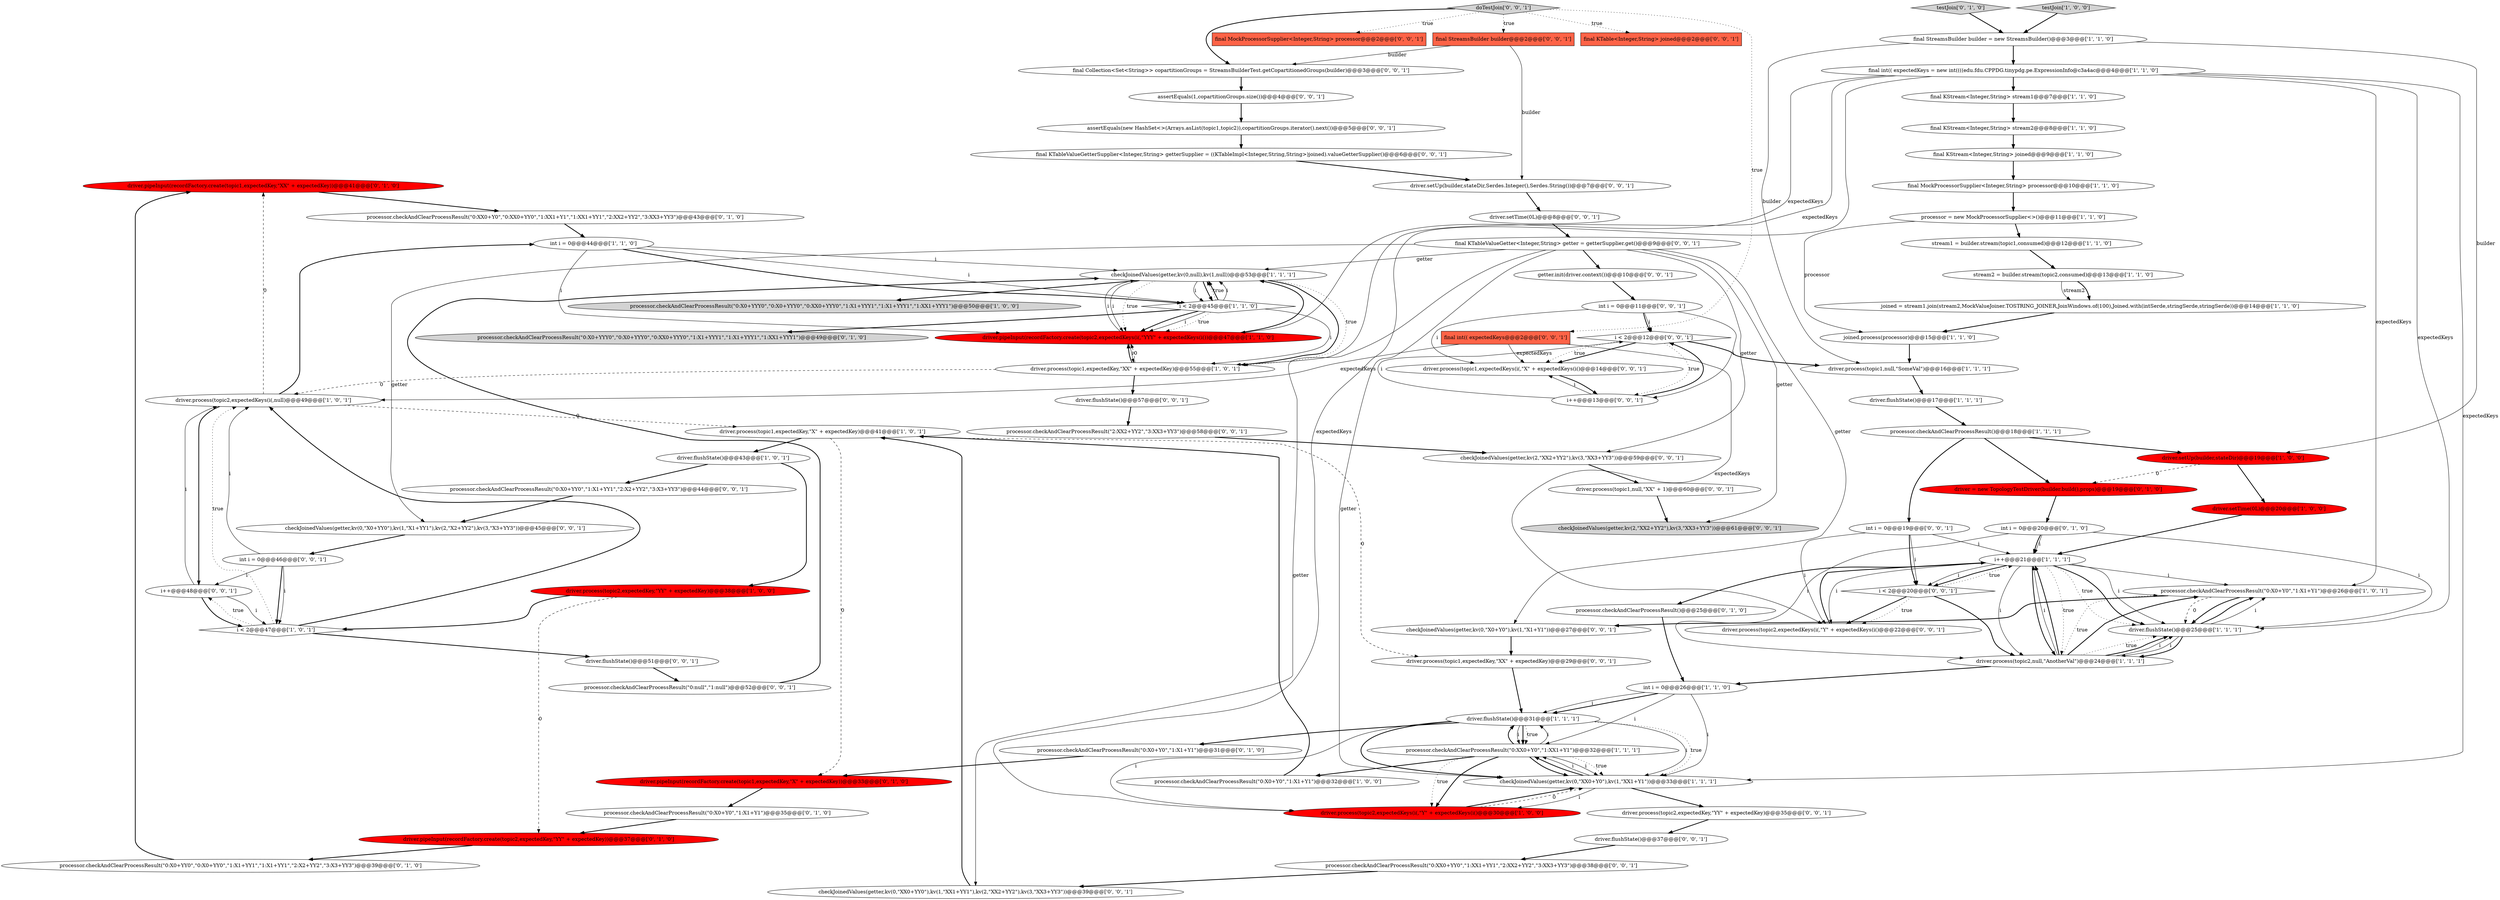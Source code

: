 digraph {
48 [style = filled, label = "driver.pipeInput(recordFactory.create(topic1,expectedKey,\"XX\" + expectedKey))@@@41@@@['0', '1', '0']", fillcolor = red, shape = ellipse image = "AAA1AAABBB2BBB"];
85 [style = filled, label = "final MockProcessorSupplier<Integer,String> processor@@@2@@@['0', '0', '1']", fillcolor = tomato, shape = box image = "AAA0AAABBB3BBB"];
62 [style = filled, label = "final KTableValueGetter<Integer,String> getter = getterSupplier.get()@@@9@@@['0', '0', '1']", fillcolor = white, shape = ellipse image = "AAA0AAABBB3BBB"];
38 [style = filled, label = "driver.pipeInput(recordFactory.create(topic1,expectedKey,\"X\" + expectedKey))@@@33@@@['0', '1', '0']", fillcolor = red, shape = ellipse image = "AAA1AAABBB2BBB"];
84 [style = filled, label = "final StreamsBuilder builder@@@2@@@['0', '0', '1']", fillcolor = tomato, shape = box image = "AAA0AAABBB3BBB"];
77 [style = filled, label = "i < 2@@@12@@@['0', '0', '1']", fillcolor = white, shape = diamond image = "AAA0AAABBB3BBB"];
30 [style = filled, label = "stream2 = builder.stream(topic2,consumed)@@@13@@@['1', '1', '0']", fillcolor = white, shape = ellipse image = "AAA0AAABBB1BBB"];
81 [style = filled, label = "int i = 0@@@19@@@['0', '0', '1']", fillcolor = white, shape = ellipse image = "AAA0AAABBB3BBB"];
63 [style = filled, label = "final KTable<Integer,String> joined@@@2@@@['0', '0', '1']", fillcolor = tomato, shape = box image = "AAA0AAABBB3BBB"];
50 [style = filled, label = "checkJoinedValues(getter,kv(0,\"XX0+YY0\"),kv(1,\"XX1+YY1\"),kv(2,\"XX2+YY2\"),kv(3,\"XX3+YY3\"))@@@39@@@['0', '0', '1']", fillcolor = white, shape = ellipse image = "AAA0AAABBB3BBB"];
61 [style = filled, label = "assertEquals(1,copartitionGroups.size())@@@4@@@['0', '0', '1']", fillcolor = white, shape = ellipse image = "AAA0AAABBB3BBB"];
34 [style = filled, label = "final MockProcessorSupplier<Integer,String> processor@@@10@@@['1', '1', '0']", fillcolor = white, shape = ellipse image = "AAA0AAABBB1BBB"];
51 [style = filled, label = "processor.checkAndClearProcessResult(\"0:null\",\"1:null\")@@@52@@@['0', '0', '1']", fillcolor = white, shape = ellipse image = "AAA0AAABBB3BBB"];
83 [style = filled, label = "driver.process(topic2,expectedKey,\"YY\" + expectedKey)@@@35@@@['0', '0', '1']", fillcolor = white, shape = ellipse image = "AAA0AAABBB3BBB"];
43 [style = filled, label = "processor.checkAndClearProcessResult(\"0:X0+YY0\",\"0:X0+YY0\",\"1:X1+YY1\",\"1:X1+YY1\",\"2:X2+YY2\",\"3:X3+YY3\")@@@39@@@['0', '1', '0']", fillcolor = white, shape = ellipse image = "AAA0AAABBB2BBB"];
11 [style = filled, label = "driver.flushState()@@@43@@@['1', '0', '1']", fillcolor = white, shape = ellipse image = "AAA0AAABBB1BBB"];
4 [style = filled, label = "stream1 = builder.stream(topic1,consumed)@@@12@@@['1', '1', '0']", fillcolor = white, shape = ellipse image = "AAA0AAABBB1BBB"];
74 [style = filled, label = "driver.process(topic1,expectedKeys(i(,\"X\" + expectedKeys(i()@@@14@@@['0', '0', '1']", fillcolor = white, shape = ellipse image = "AAA0AAABBB3BBB"];
24 [style = filled, label = "processor.checkAndClearProcessResult(\"0:X0+YYY0\",\"0:X0+YYY0\",\"0:XX0+YYY0\",\"1:X1+YYY1\",\"1:X1+YYY1\",\"1:XX1+YYY1\")@@@50@@@['1', '0', '0']", fillcolor = lightgray, shape = ellipse image = "AAA0AAABBB1BBB"];
3 [style = filled, label = "i < 2@@@47@@@['1', '0', '1']", fillcolor = white, shape = diamond image = "AAA0AAABBB1BBB"];
44 [style = filled, label = "int i = 0@@@20@@@['0', '1', '0']", fillcolor = white, shape = ellipse image = "AAA0AAABBB2BBB"];
46 [style = filled, label = "processor.checkAndClearProcessResult(\"0:XX0+Y0\",\"0:XX0+YY0\",\"1:XX1+Y1\",\"1:XX1+YY1\",\"2:XX2+YY2\",\"3:XX3+YY3\")@@@43@@@['0', '1', '0']", fillcolor = white, shape = ellipse image = "AAA0AAABBB2BBB"];
58 [style = filled, label = "processor.checkAndClearProcessResult(\"0:XX0+YY0\",\"1:XX1+YY1\",\"2:XX2+YY2\",\"3:XX3+YY3\")@@@38@@@['0', '0', '1']", fillcolor = white, shape = ellipse image = "AAA0AAABBB3BBB"];
10 [style = filled, label = "driver.process(topic2,expectedKeys(i(,null)@@@49@@@['1', '0', '1']", fillcolor = white, shape = ellipse image = "AAA0AAABBB1BBB"];
7 [style = filled, label = "processor.checkAndClearProcessResult()@@@18@@@['1', '1', '1']", fillcolor = white, shape = ellipse image = "AAA0AAABBB1BBB"];
65 [style = filled, label = "driver.setTime(0L)@@@8@@@['0', '0', '1']", fillcolor = white, shape = ellipse image = "AAA0AAABBB3BBB"];
32 [style = filled, label = "checkJoinedValues(getter,kv(0,null),kv(1,null))@@@53@@@['1', '1', '1']", fillcolor = white, shape = ellipse image = "AAA0AAABBB1BBB"];
40 [style = filled, label = "testJoin['0', '1', '0']", fillcolor = lightgray, shape = diamond image = "AAA0AAABBB2BBB"];
39 [style = filled, label = "processor.checkAndClearProcessResult()@@@25@@@['0', '1', '0']", fillcolor = white, shape = ellipse image = "AAA0AAABBB2BBB"];
79 [style = filled, label = "checkJoinedValues(getter,kv(2,\"XX2+YY2\"),kv(3,\"XX3+YY3\"))@@@59@@@['0', '0', '1']", fillcolor = white, shape = ellipse image = "AAA0AAABBB3BBB"];
72 [style = filled, label = "getter.init(driver.context())@@@10@@@['0', '0', '1']", fillcolor = white, shape = ellipse image = "AAA0AAABBB3BBB"];
31 [style = filled, label = "driver.flushState()@@@31@@@['1', '1', '1']", fillcolor = white, shape = ellipse image = "AAA0AAABBB1BBB"];
16 [style = filled, label = "final KStream<Integer,String> joined@@@9@@@['1', '1', '0']", fillcolor = white, shape = ellipse image = "AAA0AAABBB1BBB"];
35 [style = filled, label = "processor.checkAndClearProcessResult(\"0:X0+Y0\",\"1:X1+Y1\")@@@26@@@['1', '0', '1']", fillcolor = white, shape = ellipse image = "AAA0AAABBB1BBB"];
37 [style = filled, label = "driver.process(topic1,expectedKey,\"X\" + expectedKey)@@@41@@@['1', '0', '1']", fillcolor = white, shape = ellipse image = "AAA0AAABBB1BBB"];
69 [style = filled, label = "int i = 0@@@46@@@['0', '0', '1']", fillcolor = white, shape = ellipse image = "AAA0AAABBB3BBB"];
49 [style = filled, label = "processor.checkAndClearProcessResult(\"0:X0+Y0\",\"1:X1+Y1\")@@@35@@@['0', '1', '0']", fillcolor = white, shape = ellipse image = "AAA0AAABBB2BBB"];
21 [style = filled, label = "final int(( expectedKeys = new int((((edu.fdu.CPPDG.tinypdg.pe.ExpressionInfo@c3a4ac@@@4@@@['1', '1', '0']", fillcolor = white, shape = ellipse image = "AAA0AAABBB1BBB"];
12 [style = filled, label = "joined = stream1.join(stream2,MockValueJoiner.TOSTRING_JOINER,JoinWindows.of(100),Joined.with(intSerde,stringSerde,stringSerde))@@@14@@@['1', '1', '0']", fillcolor = white, shape = ellipse image = "AAA0AAABBB1BBB"];
55 [style = filled, label = "driver.setUp(builder,stateDir,Serdes.Integer(),Serdes.String())@@@7@@@['0', '0', '1']", fillcolor = white, shape = ellipse image = "AAA0AAABBB3BBB"];
13 [style = filled, label = "processor.checkAndClearProcessResult(\"0:XX0+Y0\",\"1:XX1+Y1\")@@@32@@@['1', '1', '1']", fillcolor = white, shape = ellipse image = "AAA0AAABBB1BBB"];
60 [style = filled, label = "final Collection<Set<String>> copartitionGroups = StreamsBuilderTest.getCopartitionedGroups(builder)@@@3@@@['0', '0', '1']", fillcolor = white, shape = ellipse image = "AAA0AAABBB3BBB"];
8 [style = filled, label = "driver.process(topic2,expectedKey,\"YY\" + expectedKey)@@@38@@@['1', '0', '0']", fillcolor = red, shape = ellipse image = "AAA1AAABBB1BBB"];
9 [style = filled, label = "int i = 0@@@44@@@['1', '1', '0']", fillcolor = white, shape = ellipse image = "AAA0AAABBB1BBB"];
53 [style = filled, label = "int i = 0@@@11@@@['0', '0', '1']", fillcolor = white, shape = ellipse image = "AAA0AAABBB3BBB"];
56 [style = filled, label = "driver.flushState()@@@51@@@['0', '0', '1']", fillcolor = white, shape = ellipse image = "AAA0AAABBB3BBB"];
22 [style = filled, label = "final StreamsBuilder builder = new StreamsBuilder()@@@3@@@['1', '1', '0']", fillcolor = white, shape = ellipse image = "AAA0AAABBB1BBB"];
45 [style = filled, label = "processor.checkAndClearProcessResult(\"0:X0+Y0\",\"1:X1+Y1\")@@@31@@@['0', '1', '0']", fillcolor = white, shape = ellipse image = "AAA0AAABBB2BBB"];
23 [style = filled, label = "driver.flushState()@@@25@@@['1', '1', '1']", fillcolor = white, shape = ellipse image = "AAA0AAABBB1BBB"];
57 [style = filled, label = "final KTableValueGetterSupplier<Integer,String> getterSupplier = ((KTableImpl<Integer,String,String>)joined).valueGetterSupplier()@@@6@@@['0', '0', '1']", fillcolor = white, shape = ellipse image = "AAA0AAABBB3BBB"];
2 [style = filled, label = "processor.checkAndClearProcessResult(\"0:X0+Y0\",\"1:X1+Y1\")@@@32@@@['1', '0', '0']", fillcolor = white, shape = ellipse image = "AAA0AAABBB1BBB"];
27 [style = filled, label = "driver.process(topic2,expectedKeys(i(,\"Y\" + expectedKeys(i()@@@30@@@['1', '0', '0']", fillcolor = red, shape = ellipse image = "AAA1AAABBB1BBB"];
5 [style = filled, label = "driver.pipeInput(recordFactory.create(topic2,expectedKeys(i(,\"YYY\" + expectedKeys(i())@@@47@@@['1', '1', '0']", fillcolor = red, shape = ellipse image = "AAA1AAABBB1BBB"];
28 [style = filled, label = "i++@@@21@@@['1', '1', '1']", fillcolor = white, shape = ellipse image = "AAA0AAABBB1BBB"];
86 [style = filled, label = "checkJoinedValues(getter,kv(2,\"XX2+YY2\"),kv(3,\"XX3+YY3\"))@@@61@@@['0', '0', '1']", fillcolor = lightgray, shape = ellipse image = "AAA0AAABBB3BBB"];
64 [style = filled, label = "checkJoinedValues(getter,kv(0,\"X0+Y0\"),kv(1,\"X1+Y1\"))@@@27@@@['0', '0', '1']", fillcolor = white, shape = ellipse image = "AAA0AAABBB3BBB"];
66 [style = filled, label = "doTestJoin['0', '0', '1']", fillcolor = lightgray, shape = diamond image = "AAA0AAABBB3BBB"];
41 [style = filled, label = "driver = new TopologyTestDriver(builder.build(),props)@@@19@@@['0', '1', '0']", fillcolor = red, shape = ellipse image = "AAA1AAABBB2BBB"];
0 [style = filled, label = "testJoin['1', '0', '0']", fillcolor = lightgray, shape = diamond image = "AAA0AAABBB1BBB"];
19 [style = filled, label = "final KStream<Integer,String> stream1@@@7@@@['1', '1', '0']", fillcolor = white, shape = ellipse image = "AAA0AAABBB1BBB"];
78 [style = filled, label = "driver.process(topic1,expectedKey,\"XX\" + expectedKey)@@@29@@@['0', '0', '1']", fillcolor = white, shape = ellipse image = "AAA0AAABBB3BBB"];
6 [style = filled, label = "final KStream<Integer,String> stream2@@@8@@@['1', '1', '0']", fillcolor = white, shape = ellipse image = "AAA0AAABBB1BBB"];
29 [style = filled, label = "processor = new MockProcessorSupplier<>()@@@11@@@['1', '1', '0']", fillcolor = white, shape = ellipse image = "AAA0AAABBB1BBB"];
52 [style = filled, label = "final int(( expectedKeys@@@2@@@['0', '0', '1']", fillcolor = tomato, shape = box image = "AAA0AAABBB3BBB"];
18 [style = filled, label = "driver.process(topic1,expectedKey,\"XX\" + expectedKey)@@@55@@@['1', '0', '1']", fillcolor = white, shape = ellipse image = "AAA0AAABBB1BBB"];
26 [style = filled, label = "driver.setTime(0L)@@@20@@@['1', '0', '0']", fillcolor = red, shape = ellipse image = "AAA1AAABBB1BBB"];
71 [style = filled, label = "driver.process(topic2,expectedKeys(i(,\"Y\" + expectedKeys(i()@@@22@@@['0', '0', '1']", fillcolor = white, shape = ellipse image = "AAA0AAABBB3BBB"];
73 [style = filled, label = "i++@@@13@@@['0', '0', '1']", fillcolor = white, shape = ellipse image = "AAA0AAABBB3BBB"];
14 [style = filled, label = "i < 2@@@45@@@['1', '1', '0']", fillcolor = white, shape = diamond image = "AAA0AAABBB1BBB"];
25 [style = filled, label = "driver.setUp(builder,stateDir)@@@19@@@['1', '0', '0']", fillcolor = red, shape = ellipse image = "AAA1AAABBB1BBB"];
36 [style = filled, label = "int i = 0@@@26@@@['1', '1', '0']", fillcolor = white, shape = ellipse image = "AAA0AAABBB1BBB"];
33 [style = filled, label = "checkJoinedValues(getter,kv(0,\"XX0+Y0\"),kv(1,\"XX1+Y1\"))@@@33@@@['1', '1', '1']", fillcolor = white, shape = ellipse image = "AAA0AAABBB1BBB"];
15 [style = filled, label = "driver.process(topic2,null,\"AnotherVal\")@@@24@@@['1', '1', '1']", fillcolor = white, shape = ellipse image = "AAA0AAABBB1BBB"];
17 [style = filled, label = "driver.flushState()@@@17@@@['1', '1', '1']", fillcolor = white, shape = ellipse image = "AAA0AAABBB1BBB"];
75 [style = filled, label = "driver.process(topic1,null,\"XX\" + 1)@@@60@@@['0', '0', '1']", fillcolor = white, shape = ellipse image = "AAA0AAABBB3BBB"];
76 [style = filled, label = "assertEquals(new HashSet<>(Arrays.asList(topic1,topic2)),copartitionGroups.iterator().next())@@@5@@@['0', '0', '1']", fillcolor = white, shape = ellipse image = "AAA0AAABBB3BBB"];
47 [style = filled, label = "driver.pipeInput(recordFactory.create(topic2,expectedKey,\"YY\" + expectedKey))@@@37@@@['0', '1', '0']", fillcolor = red, shape = ellipse image = "AAA1AAABBB2BBB"];
67 [style = filled, label = "processor.checkAndClearProcessResult(\"0:X0+YY0\",\"1:X1+YY1\",\"2:X2+YY2\",\"3:X3+YY3\")@@@44@@@['0', '0', '1']", fillcolor = white, shape = ellipse image = "AAA0AAABBB3BBB"];
82 [style = filled, label = "i < 2@@@20@@@['0', '0', '1']", fillcolor = white, shape = diamond image = "AAA0AAABBB3BBB"];
70 [style = filled, label = "i++@@@48@@@['0', '0', '1']", fillcolor = white, shape = ellipse image = "AAA0AAABBB3BBB"];
68 [style = filled, label = "driver.flushState()@@@57@@@['0', '0', '1']", fillcolor = white, shape = ellipse image = "AAA0AAABBB3BBB"];
1 [style = filled, label = "driver.process(topic1,null,\"SomeVal\")@@@16@@@['1', '1', '1']", fillcolor = white, shape = ellipse image = "AAA0AAABBB1BBB"];
42 [style = filled, label = "processor.checkAndClearProcessResult(\"0:X0+YYY0\",\"0:X0+YYY0\",\"0:XX0+YYY0\",\"1:X1+YYY1\",\"1:X1+YYY1\",\"1:XX1+YYY1\")@@@49@@@['0', '1', '0']", fillcolor = lightgray, shape = ellipse image = "AAA0AAABBB2BBB"];
20 [style = filled, label = "joined.process(processor)@@@15@@@['1', '1', '0']", fillcolor = white, shape = ellipse image = "AAA0AAABBB1BBB"];
54 [style = filled, label = "driver.flushState()@@@37@@@['0', '0', '1']", fillcolor = white, shape = ellipse image = "AAA0AAABBB3BBB"];
59 [style = filled, label = "checkJoinedValues(getter,kv(0,\"X0+YY0\"),kv(1,\"X1+YY1\"),kv(2,\"X2+YY2\"),kv(3,\"X3+YY3\"))@@@45@@@['0', '0', '1']", fillcolor = white, shape = ellipse image = "AAA0AAABBB3BBB"];
80 [style = filled, label = "processor.checkAndClearProcessResult(\"2:XX2+YY2\",\"3:XX3+YY3\")@@@58@@@['0', '0', '1']", fillcolor = white, shape = ellipse image = "AAA0AAABBB3BBB"];
22->1 [style = solid, label="builder"];
13->31 [style = solid, label="i"];
14->5 [style = solid, label="i"];
73->74 [style = solid, label="i"];
58->50 [style = bold, label=""];
14->32 [style = dotted, label="true"];
66->63 [style = dotted, label="true"];
35->23 [style = dashed, label="0"];
37->78 [style = dashed, label="0"];
9->14 [style = solid, label="i"];
70->3 [style = bold, label=""];
13->27 [style = dotted, label="true"];
37->11 [style = bold, label=""];
82->71 [style = bold, label=""];
62->64 [style = solid, label="getter"];
65->62 [style = bold, label=""];
28->15 [style = dotted, label="true"];
78->31 [style = bold, label=""];
31->27 [style = solid, label="i"];
81->71 [style = solid, label="i"];
51->32 [style = bold, label=""];
3->70 [style = dotted, label="true"];
21->5 [style = solid, label="expectedKeys"];
72->53 [style = bold, label=""];
35->23 [style = bold, label=""];
66->85 [style = dotted, label="true"];
38->49 [style = bold, label=""];
28->15 [style = solid, label="i"];
22->25 [style = solid, label="builder"];
61->76 [style = bold, label=""];
33->27 [style = solid, label="i"];
32->5 [style = solid, label="i"];
45->38 [style = bold, label=""];
66->52 [style = dotted, label="true"];
9->14 [style = bold, label=""];
40->22 [style = bold, label=""];
31->33 [style = solid, label="i"];
66->60 [style = bold, label=""];
27->33 [style = bold, label=""];
26->28 [style = bold, label=""];
32->18 [style = bold, label=""];
13->31 [style = bold, label=""];
31->13 [style = solid, label="i"];
18->68 [style = bold, label=""];
30->12 [style = solid, label="stream2"];
18->10 [style = dashed, label="0"];
21->19 [style = bold, label=""];
53->77 [style = solid, label="i"];
21->23 [style = solid, label="expectedKeys"];
53->74 [style = solid, label="i"];
57->55 [style = bold, label=""];
50->37 [style = bold, label=""];
36->31 [style = bold, label=""];
52->74 [style = solid, label="expectedKeys"];
77->73 [style = dotted, label="true"];
81->82 [style = solid, label="i"];
77->74 [style = bold, label=""];
68->80 [style = bold, label=""];
16->34 [style = bold, label=""];
36->31 [style = solid, label="i"];
47->43 [style = bold, label=""];
15->35 [style = dotted, label="true"];
32->5 [style = dotted, label="true"];
19->6 [style = bold, label=""];
7->81 [style = bold, label=""];
33->13 [style = bold, label=""];
31->33 [style = dotted, label="true"];
15->35 [style = bold, label=""];
54->58 [style = bold, label=""];
25->41 [style = dashed, label="0"];
1->17 [style = bold, label=""];
62->32 [style = solid, label="getter"];
56->51 [style = bold, label=""];
23->35 [style = bold, label=""];
83->54 [style = bold, label=""];
3->10 [style = bold, label=""];
80->79 [style = bold, label=""];
32->14 [style = solid, label="i"];
62->59 [style = solid, label="getter"];
55->65 [style = bold, label=""];
44->15 [style = solid, label="i"];
9->32 [style = solid, label="i"];
23->15 [style = solid, label="i"];
81->82 [style = bold, label=""];
21->27 [style = solid, label="expectedKeys"];
69->3 [style = solid, label="i"];
31->33 [style = bold, label=""];
25->26 [style = bold, label=""];
28->23 [style = solid, label="i"];
11->8 [style = bold, label=""];
28->23 [style = dotted, label="true"];
77->74 [style = dotted, label="true"];
18->5 [style = dashed, label="0"];
82->71 [style = dotted, label="true"];
84->55 [style = solid, label="builder"];
52->10 [style = solid, label="expectedKeys"];
14->32 [style = solid, label="i"];
15->36 [style = bold, label=""];
34->29 [style = bold, label=""];
32->18 [style = dotted, label="true"];
46->9 [style = bold, label=""];
28->35 [style = solid, label="i"];
9->5 [style = solid, label="i"];
28->39 [style = bold, label=""];
31->13 [style = bold, label=""];
3->10 [style = dotted, label="true"];
8->3 [style = bold, label=""];
14->42 [style = bold, label=""];
23->15 [style = bold, label=""];
13->33 [style = solid, label="i"];
12->20 [style = bold, label=""];
32->14 [style = bold, label=""];
36->13 [style = solid, label="i"];
62->79 [style = solid, label="getter"];
20->1 [style = bold, label=""];
75->86 [style = bold, label=""];
37->38 [style = dashed, label="0"];
48->46 [style = bold, label=""];
62->33 [style = solid, label="getter"];
5->32 [style = bold, label=""];
44->28 [style = solid, label="i"];
11->67 [style = bold, label=""];
52->71 [style = solid, label="expectedKeys"];
30->12 [style = bold, label=""];
13->27 [style = bold, label=""];
84->60 [style = solid, label="builder"];
60->61 [style = bold, label=""];
14->5 [style = dotted, label="true"];
13->33 [style = dotted, label="true"];
15->28 [style = bold, label=""];
23->35 [style = solid, label="i"];
28->23 [style = bold, label=""];
21->35 [style = solid, label="expectedKeys"];
81->28 [style = solid, label="i"];
64->78 [style = bold, label=""];
5->18 [style = solid, label="i"];
79->75 [style = bold, label=""];
69->3 [style = bold, label=""];
69->70 [style = solid, label="i"];
76->57 [style = bold, label=""];
10->9 [style = bold, label=""];
7->41 [style = bold, label=""];
15->28 [style = solid, label="i"];
59->69 [style = bold, label=""];
31->13 [style = dotted, label="true"];
29->20 [style = solid, label="processor"];
15->23 [style = dotted, label="true"];
14->32 [style = bold, label=""];
27->33 [style = dashed, label="0"];
36->33 [style = solid, label="i"];
53->77 [style = bold, label=""];
14->5 [style = bold, label=""];
13->2 [style = bold, label=""];
77->1 [style = bold, label=""];
15->23 [style = bold, label=""];
28->82 [style = solid, label="i"];
8->47 [style = dashed, label="0"];
29->4 [style = bold, label=""];
28->15 [style = bold, label=""];
70->3 [style = solid, label="i"];
33->83 [style = bold, label=""];
69->10 [style = solid, label="i"];
43->48 [style = bold, label=""];
53->73 [style = solid, label="i"];
74->73 [style = bold, label=""];
22->21 [style = bold, label=""];
14->18 [style = solid, label="i"];
71->28 [style = bold, label=""];
62->86 [style = solid, label="getter"];
62->50 [style = solid, label="getter"];
5->32 [style = solid, label="i"];
66->84 [style = dotted, label="true"];
49->47 [style = bold, label=""];
21->18 [style = solid, label="expectedKeys"];
33->13 [style = solid, label="i"];
17->7 [style = bold, label=""];
4->30 [style = bold, label=""];
28->71 [style = solid, label="i"];
6->16 [style = bold, label=""];
18->5 [style = bold, label=""];
0->22 [style = bold, label=""];
44->28 [style = bold, label=""];
62->72 [style = bold, label=""];
10->48 [style = dashed, label="0"];
10->37 [style = dashed, label="0"];
73->77 [style = bold, label=""];
73->77 [style = solid, label="i"];
7->25 [style = bold, label=""];
28->82 [style = bold, label=""];
82->28 [style = dotted, label="true"];
35->64 [style = bold, label=""];
2->37 [style = bold, label=""];
10->70 [style = bold, label=""];
13->33 [style = bold, label=""];
70->10 [style = solid, label="i"];
32->24 [style = bold, label=""];
41->44 [style = bold, label=""];
39->36 [style = bold, label=""];
31->45 [style = bold, label=""];
82->15 [style = bold, label=""];
21->33 [style = solid, label="expectedKeys"];
44->23 [style = solid, label="i"];
15->23 [style = solid, label="i"];
67->59 [style = bold, label=""];
3->56 [style = bold, label=""];
}
